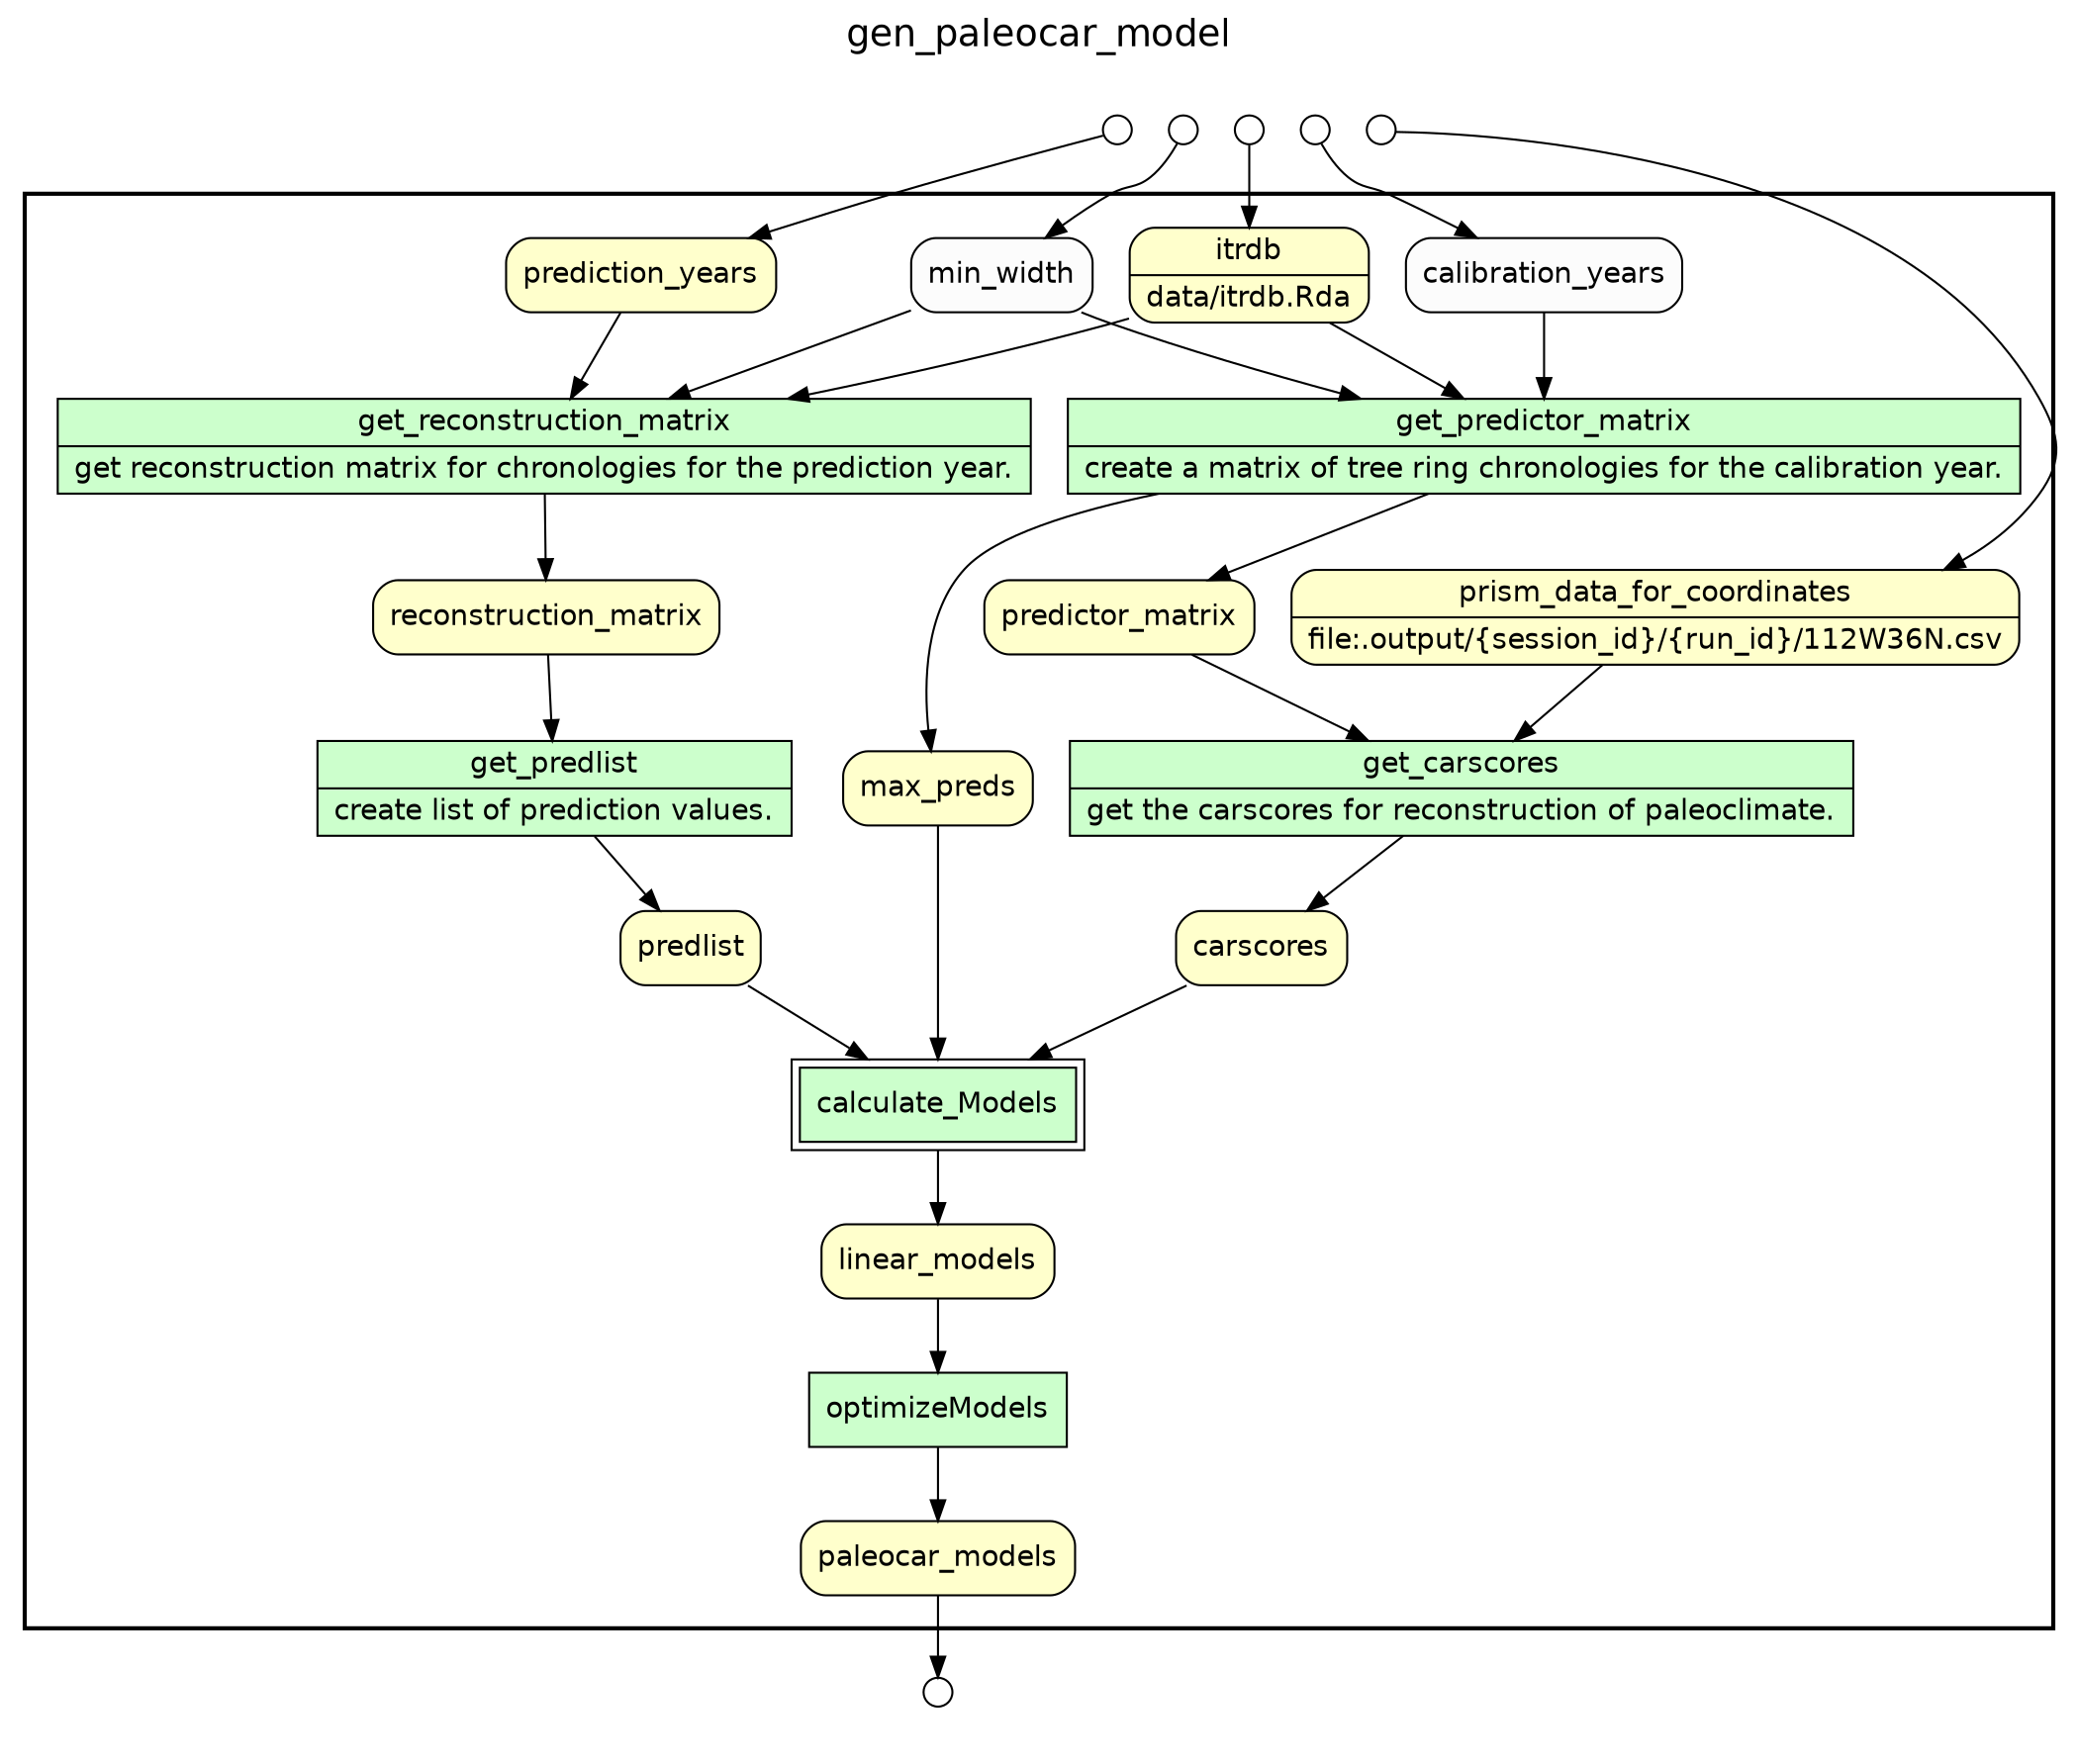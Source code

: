 
/* Start of top-level graph */
digraph Workflow {
rankdir=TB

/* Title for graph */
fontname=Helvetica; fontsize=18; labelloc=t
label=gen_paleocar_model

/* Start of double cluster for drawing box around nodes in workflow */
subgraph cluster_workflow_box_outer { label=""; color=black; penwidth=2
subgraph cluster_workflow_box_inner { label=""; penwidth=0

/* Style for nodes representing atomic programs in workflow */
node[shape=box style=filled fillcolor="#CCFFCC" peripheries=1 fontname=Helvetica]

/* Nodes representing atomic programs in workflow */
get_predictor_matrix [shape=record rankdir=LR label="{<f0> get_predictor_matrix |<f1> create a matrix of tree ring chronologies for the calibration year.}"];
get_reconstruction_matrix [shape=record rankdir=LR label="{<f0> get_reconstruction_matrix |<f1> get reconstruction matrix for chronologies for the prediction year.}"];
get_predlist [shape=record rankdir=LR label="{<f0> get_predlist |<f1> create list of prediction values.}"];
get_carscores [shape=record rankdir=LR label="{<f0> get_carscores |<f1> get the carscores for reconstruction of paleoclimate.}"];
optimizeModels

/* Style for nodes representing composite programs (sub-workflows) in workflow */
node[shape=box style=filled fillcolor="#CCFFCC" peripheries=2 fontname=Helvetica]

/* Nodes representing composite programs (sub-workflows) in workflow */
calculate_Models

/* Style for nodes representing non-parameter data channels in workflow */
node[shape=box style="rounded,filled" fillcolor="#FFFFCC" peripheries=1 fontname=Helvetica]

/* Nodes for non-parameter data channels in workflow */
paleocar_models
itrdb [shape=record rankdir=LR label="{<f0> itrdb |<f1> data/itrdb.Rda}"];
prediction_years
reconstruction_matrix
prism_data_for_coordinates [shape=record rankdir=LR label="{<f0> prism_data_for_coordinates |<f1> file\:.output/\{session_id\}/\{run_id\}/112W36N.csv}"];
predictor_matrix
predlist
carscores
max_preds
linear_models

/* Style for nodes representing parameter channels in workflow */
node[shape=box style="rounded,filled" fillcolor="#FCFCFC" peripheries=1 fontname=Helvetica]

/* Nodes representing parameter channels in workflow */
calibration_years
min_width

/* Edges representing connections between programs and channels */
get_predictor_matrix -> predictor_matrix
get_predictor_matrix -> max_preds
itrdb -> get_predictor_matrix
calibration_years -> get_predictor_matrix
min_width -> get_predictor_matrix
get_reconstruction_matrix -> reconstruction_matrix
itrdb -> get_reconstruction_matrix
prediction_years -> get_reconstruction_matrix
min_width -> get_reconstruction_matrix
get_predlist -> predlist
reconstruction_matrix -> get_predlist
get_carscores -> carscores
prism_data_for_coordinates -> get_carscores
predictor_matrix -> get_carscores
calculate_Models -> linear_models
predlist -> calculate_Models
carscores -> calculate_Models
max_preds -> calculate_Models
optimizeModels -> paleocar_models
linear_models -> optimizeModels

/* End of double cluster for drawing box around nodes in workflow */
}}

/* Hidden double-cluster for grouping workflow input ports */
subgraph cluster_input_ports_group_outer { label=""; penwidth=0
subgraph cluster_input_ports_group_inner { label=""; penwidth=0

/* Style for nodes representing workflow input ports */
node[shape=circle style="rounded,filled" fillcolor="#FFFFFF" peripheries=1 fontname=Helvetica width=0.2]

/* Nodes representing workflow input ports */
prediction_years_input_port [label=""]
prism_data_for_coordinates_input_port [label=""]
itrdb_input_port [label=""]
calibration_years_input_port [label=""]
min_width_input_port [label=""]

/* End of double-cluster for grouping workflow input ports */
}}

/* Hidden double-cluster for grouping workflow output ports */
subgraph cluster_output_ports_group_outer { label=""; penwidth=0
subgraph cluster_output_ports_group_inner { label=""; penwidth=0

/* Style for nodes representing workflow output ports */
node[shape=circle style="rounded,filled" fillcolor="#FFFFFF" peripheries=1 fontname=Helvetica width=0.2]

/* Nodes representing workflow output ports */
paleocar_models_output_port [label=""]

/* End of double-cluster for grouping workflow output ports */
}}

/* Edges from input ports to channels */
prediction_years_input_port -> prediction_years
prism_data_for_coordinates_input_port -> prism_data_for_coordinates
itrdb_input_port -> itrdb
calibration_years_input_port -> calibration_years
min_width_input_port -> min_width

/* Edges from channels to output ports */
paleocar_models -> paleocar_models_output_port

/* End of top-level graph */
}
